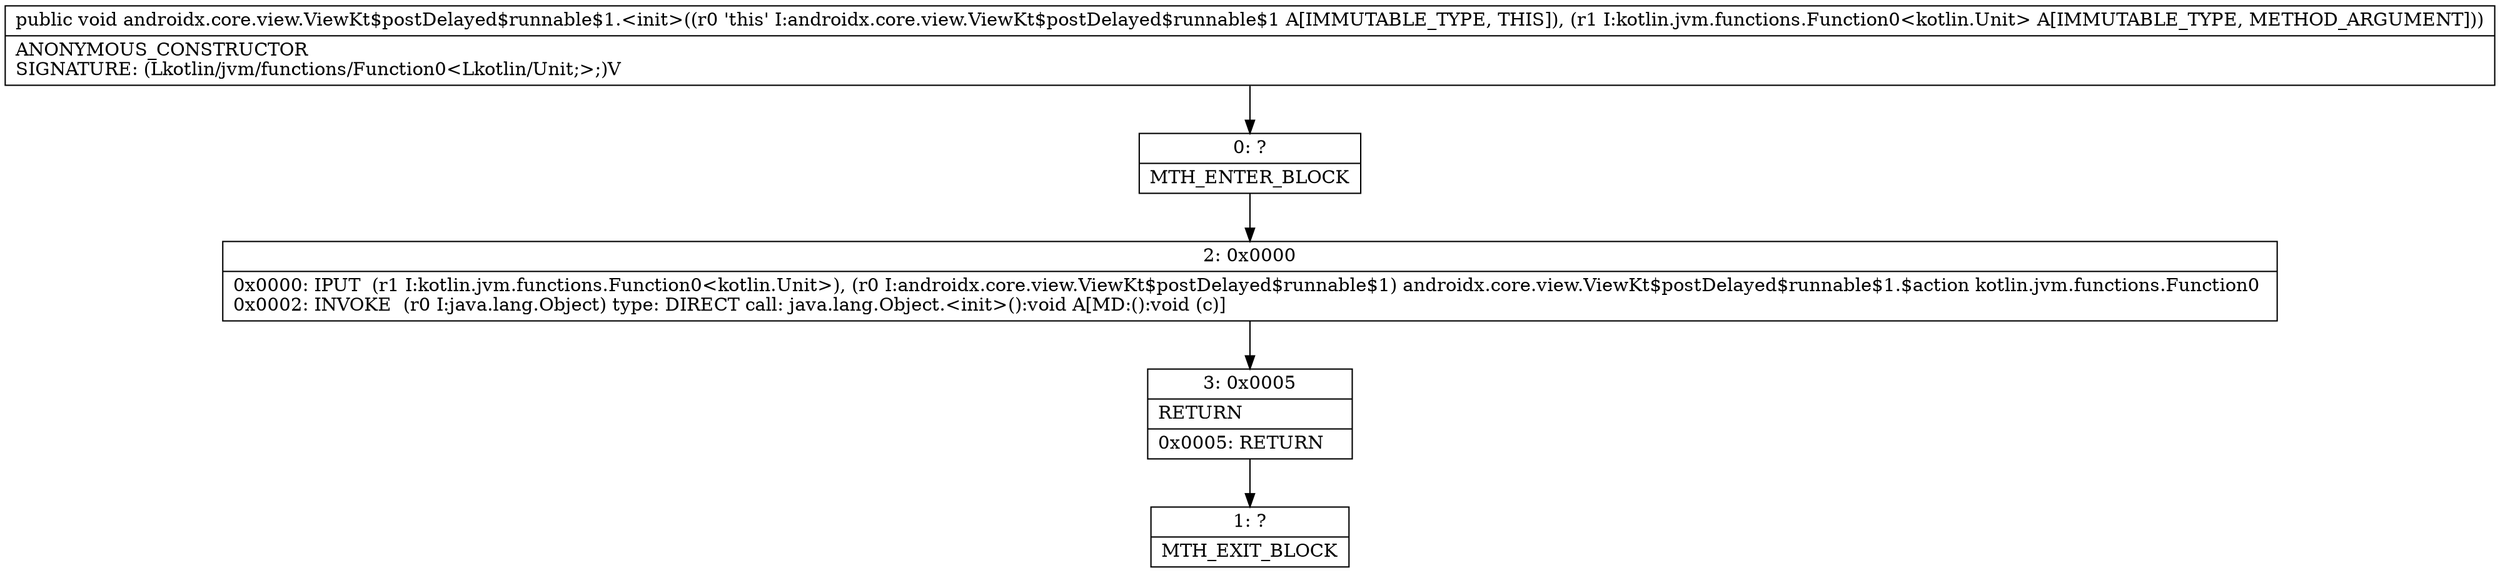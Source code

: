 digraph "CFG forandroidx.core.view.ViewKt$postDelayed$runnable$1.\<init\>(Lkotlin\/jvm\/functions\/Function0;)V" {
Node_0 [shape=record,label="{0\:\ ?|MTH_ENTER_BLOCK\l}"];
Node_2 [shape=record,label="{2\:\ 0x0000|0x0000: IPUT  (r1 I:kotlin.jvm.functions.Function0\<kotlin.Unit\>), (r0 I:androidx.core.view.ViewKt$postDelayed$runnable$1) androidx.core.view.ViewKt$postDelayed$runnable$1.$action kotlin.jvm.functions.Function0 \l0x0002: INVOKE  (r0 I:java.lang.Object) type: DIRECT call: java.lang.Object.\<init\>():void A[MD:():void (c)]\l}"];
Node_3 [shape=record,label="{3\:\ 0x0005|RETURN\l|0x0005: RETURN   \l}"];
Node_1 [shape=record,label="{1\:\ ?|MTH_EXIT_BLOCK\l}"];
MethodNode[shape=record,label="{public void androidx.core.view.ViewKt$postDelayed$runnable$1.\<init\>((r0 'this' I:androidx.core.view.ViewKt$postDelayed$runnable$1 A[IMMUTABLE_TYPE, THIS]), (r1 I:kotlin.jvm.functions.Function0\<kotlin.Unit\> A[IMMUTABLE_TYPE, METHOD_ARGUMENT]))  | ANONYMOUS_CONSTRUCTOR\lSIGNATURE: (Lkotlin\/jvm\/functions\/Function0\<Lkotlin\/Unit;\>;)V\l}"];
MethodNode -> Node_0;Node_0 -> Node_2;
Node_2 -> Node_3;
Node_3 -> Node_1;
}

